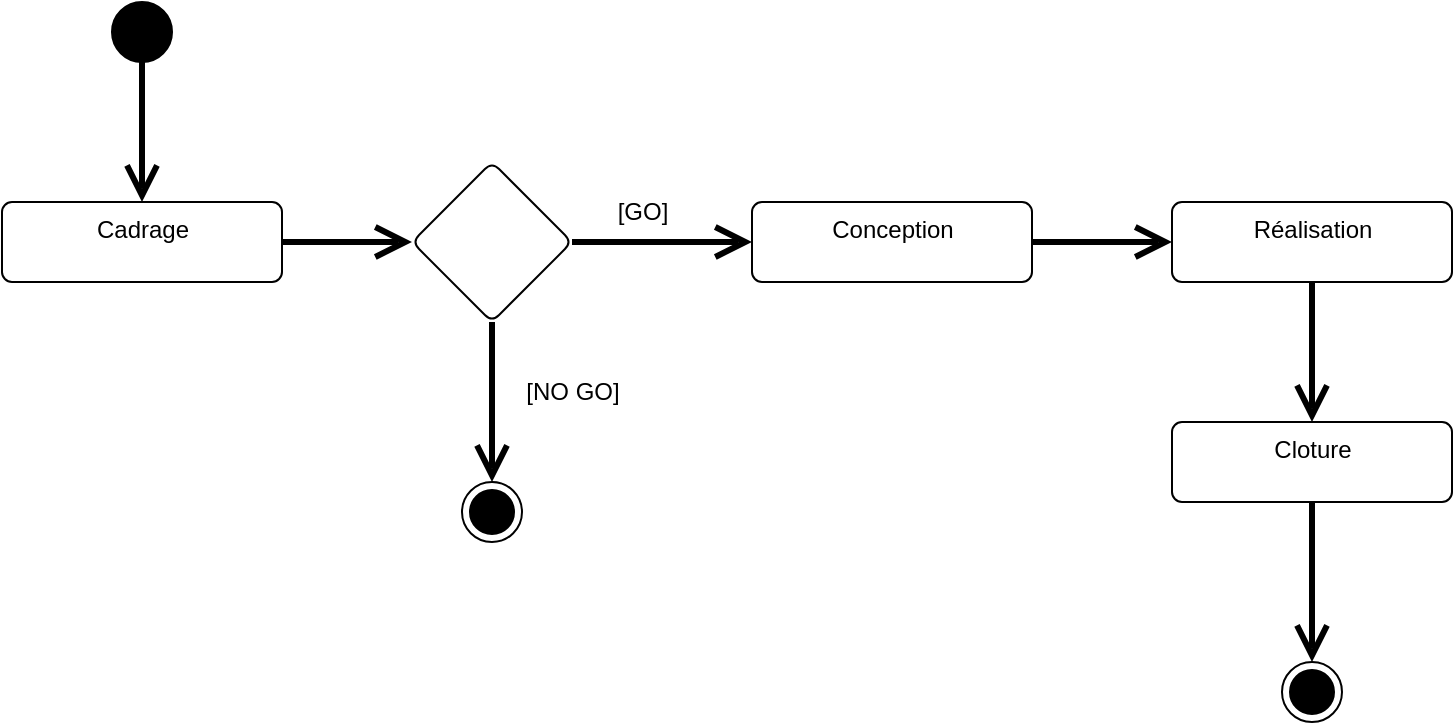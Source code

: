 <mxfile>
    <diagram id="Dcbxd2O61RJnGBtU6Lh9" name="Page-1">
        <mxGraphModel dx="1643" dy="302" grid="1" gridSize="10" guides="1" tooltips="1" connect="1" arrows="1" fold="1" page="1" pageScale="1" pageWidth="827" pageHeight="1169" math="0" shadow="0">
            <root>
                <mxCell id="0"/>
                <mxCell id="1" parent="0"/>
                <mxCell id="2" value="" style="ellipse;fillColor=strokeColor;" parent="1" vertex="1">
                    <mxGeometry x="60" y="100" width="30" height="30" as="geometry"/>
                </mxCell>
                <mxCell id="4" value="Cadrage" style="html=1;align=center;verticalAlign=top;rounded=1;absoluteArcSize=1;arcSize=10;dashed=0;" parent="1" vertex="1">
                    <mxGeometry x="5" y="200" width="140" height="40" as="geometry"/>
                </mxCell>
                <mxCell id="9" value="Conception" style="html=1;align=center;verticalAlign=top;rounded=1;absoluteArcSize=1;arcSize=10;dashed=0;" parent="1" vertex="1">
                    <mxGeometry x="380" y="200" width="140" height="40" as="geometry"/>
                </mxCell>
                <mxCell id="10" value="Réalisation" style="html=1;align=center;verticalAlign=top;rounded=1;absoluteArcSize=1;arcSize=10;dashed=0;" parent="1" vertex="1">
                    <mxGeometry x="590" y="200" width="140" height="40" as="geometry"/>
                </mxCell>
                <mxCell id="11" value="Cloture" style="html=1;align=center;verticalAlign=top;rounded=1;absoluteArcSize=1;arcSize=10;dashed=0;" parent="1" vertex="1">
                    <mxGeometry x="590" y="310" width="140" height="40" as="geometry"/>
                </mxCell>
                <mxCell id="12" value="" style="ellipse;html=1;shape=endState;fillColor=strokeColor;" parent="1" vertex="1">
                    <mxGeometry x="645" y="430" width="30" height="30" as="geometry"/>
                </mxCell>
                <mxCell id="3" value="trigger[guard]/activity" style="edgeStyle=none;html=1;endArrow=open;endSize=12;strokeWidth=3;verticalAlign=bottom;exitX=0.5;exitY=1;exitDx=0;exitDy=0;fontColor=none;noLabel=1;entryX=0.5;entryY=0;entryDx=0;entryDy=0;" parent="1" edge="1" target="4" source="2">
                    <mxGeometry x="-0.5" y="85" width="160" relative="1" as="geometry">
                        <mxPoint x="185" y="120" as="sourcePoint"/>
                        <mxPoint x="185" y="200" as="targetPoint"/>
                        <mxPoint as="offset"/>
                    </mxGeometry>
                </mxCell>
                <mxCell id="15" value="trigger[guard]/activity" style="edgeStyle=none;html=1;endArrow=open;endSize=12;strokeWidth=3;verticalAlign=bottom;exitX=1;exitY=0.5;exitDx=0;exitDy=0;fontColor=none;noLabel=1;entryX=0;entryY=0.5;entryDx=0;entryDy=0;" parent="1" source="9" target="10" edge="1">
                    <mxGeometry x="-0.5" y="85" width="160" relative="1" as="geometry">
                        <mxPoint x="195" y="130" as="sourcePoint"/>
                        <mxPoint x="195" y="210" as="targetPoint"/>
                        <mxPoint as="offset"/>
                    </mxGeometry>
                </mxCell>
                <mxCell id="16" value="trigger[guard]/activity" style="edgeStyle=none;html=1;endArrow=open;endSize=12;strokeWidth=3;verticalAlign=bottom;exitX=0.5;exitY=1;exitDx=0;exitDy=0;fontColor=none;noLabel=1;" parent="1" source="10" target="11" edge="1">
                    <mxGeometry x="-0.5" y="85" width="160" relative="1" as="geometry">
                        <mxPoint x="205" y="140" as="sourcePoint"/>
                        <mxPoint x="205" y="220" as="targetPoint"/>
                        <mxPoint as="offset"/>
                    </mxGeometry>
                </mxCell>
                <mxCell id="17" value="trigger[guard]/activity" style="edgeStyle=none;html=1;endArrow=open;endSize=12;strokeWidth=3;verticalAlign=bottom;exitX=0.5;exitY=1;exitDx=0;exitDy=0;fontColor=none;noLabel=1;entryX=0.5;entryY=0;entryDx=0;entryDy=0;" parent="1" source="11" target="12" edge="1">
                    <mxGeometry x="-0.5" y="85" width="160" relative="1" as="geometry">
                        <mxPoint x="215" y="150" as="sourcePoint"/>
                        <mxPoint x="215" y="230" as="targetPoint"/>
                        <mxPoint as="offset"/>
                    </mxGeometry>
                </mxCell>
                <mxCell id="18" value="" style="rhombus;whiteSpace=wrap;html=1;verticalAlign=top;rounded=1;arcSize=10;dashed=0;" vertex="1" parent="1">
                    <mxGeometry x="210" y="180" width="80" height="80" as="geometry"/>
                </mxCell>
                <mxCell id="21" value="[GO]" style="text;html=1;align=center;verticalAlign=middle;resizable=0;points=[];autosize=1;strokeColor=none;fillColor=none;" vertex="1" parent="1">
                    <mxGeometry x="300" y="190" width="50" height="30" as="geometry"/>
                </mxCell>
                <mxCell id="23" value="trigger[guard]/activity" style="edgeStyle=none;html=1;endArrow=open;endSize=12;strokeWidth=3;verticalAlign=bottom;exitX=1;exitY=0.5;exitDx=0;exitDy=0;fontColor=none;noLabel=1;" edge="1" parent="1" source="4">
                    <mxGeometry x="-0.5" y="85" width="160" relative="1" as="geometry">
                        <mxPoint x="530" y="230" as="sourcePoint"/>
                        <mxPoint x="210" y="220" as="targetPoint"/>
                        <mxPoint as="offset"/>
                    </mxGeometry>
                </mxCell>
                <mxCell id="24" value="trigger[guard]/activity" style="edgeStyle=none;html=1;endArrow=open;endSize=12;strokeWidth=3;verticalAlign=bottom;exitX=1;exitY=0.5;exitDx=0;exitDy=0;fontColor=none;noLabel=1;" edge="1" parent="1" source="18">
                    <mxGeometry x="-0.5" y="85" width="160" relative="1" as="geometry">
                        <mxPoint x="530" y="230" as="sourcePoint"/>
                        <mxPoint x="380" y="220" as="targetPoint"/>
                        <mxPoint as="offset"/>
                    </mxGeometry>
                </mxCell>
                <mxCell id="25" value="trigger[guard]/activity" style="edgeStyle=none;html=1;endArrow=open;endSize=12;strokeWidth=3;verticalAlign=bottom;exitX=0.5;exitY=1;exitDx=0;exitDy=0;fontColor=none;noLabel=1;entryX=0.5;entryY=0;entryDx=0;entryDy=0;" edge="1" parent="1" source="18" target="26">
                    <mxGeometry x="-0.5" y="85" width="160" relative="1" as="geometry">
                        <mxPoint x="300" y="230" as="sourcePoint"/>
                        <mxPoint x="250" y="320" as="targetPoint"/>
                        <mxPoint as="offset"/>
                    </mxGeometry>
                </mxCell>
                <mxCell id="26" value="" style="ellipse;html=1;shape=endState;fillColor=strokeColor;" vertex="1" parent="1">
                    <mxGeometry x="235" y="340" width="30" height="30" as="geometry"/>
                </mxCell>
                <mxCell id="27" value="[NO GO]" style="text;html=1;align=center;verticalAlign=middle;resizable=0;points=[];autosize=1;strokeColor=none;fillColor=none;" vertex="1" parent="1">
                    <mxGeometry x="255" y="280" width="70" height="30" as="geometry"/>
                </mxCell>
            </root>
        </mxGraphModel>
    </diagram>
</mxfile>